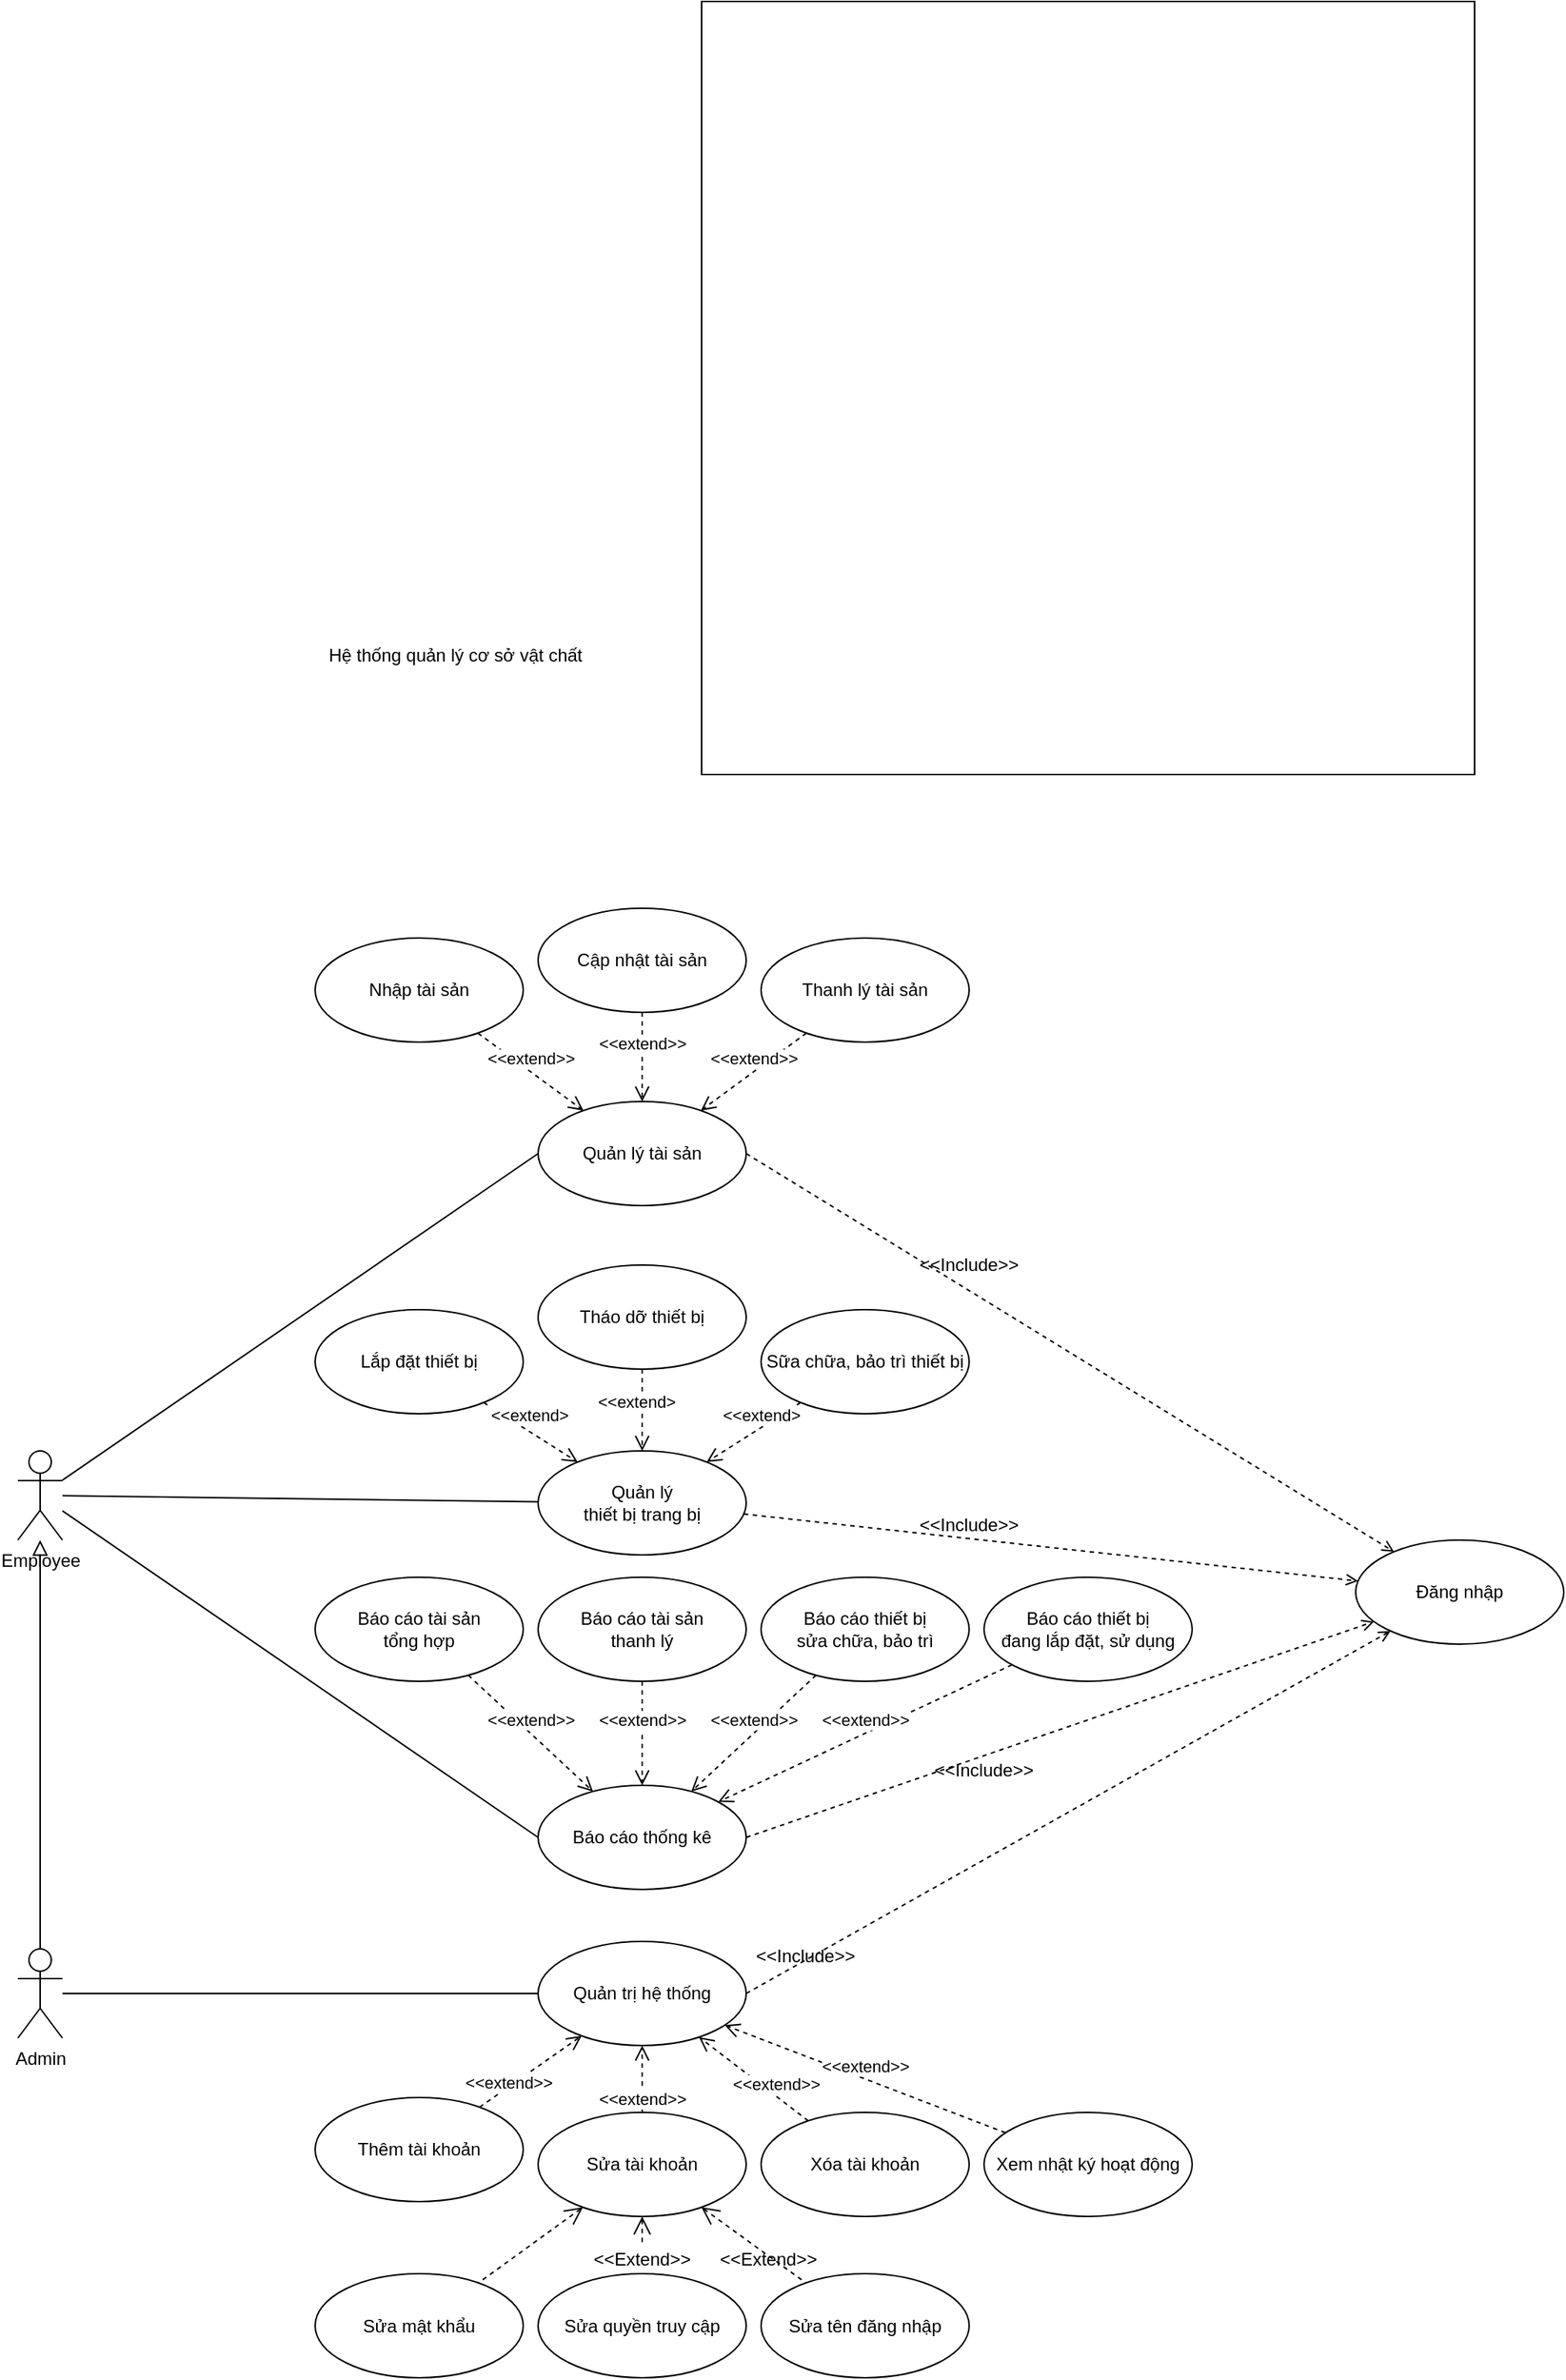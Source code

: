 <mxfile version="14.2.7" type="github" pages="5">
  <diagram id="dVXqkfpi9wXPAialBgrI" name="UC1">
    <mxGraphModel dx="1422" dy="1589" grid="1" gridSize="10" guides="1" tooltips="1" connect="1" arrows="1" fold="1" page="1" pageScale="1" pageWidth="1169" pageHeight="827" math="0" shadow="0">
      <root>
        <mxCell id="0" />
        <mxCell id="1" parent="0" />
        <mxCell id="hopFDyqIysUGQZ3eUbV3-37" value="" style="rounded=0;whiteSpace=wrap;html=1;fillColor=none;" parent="1" vertex="1">
          <mxGeometry x="560" y="-760" width="520" height="520" as="geometry" />
        </mxCell>
        <mxCell id="hopFDyqIysUGQZ3eUbV3-20" style="rounded=0;orthogonalLoop=1;jettySize=auto;html=1;entryX=0;entryY=0.5;entryDx=0;entryDy=0;startSize=6;endArrow=none;endFill=0;strokeWidth=1;" parent="1" source="hopFDyqIysUGQZ3eUbV3-1" target="hopFDyqIysUGQZ3eUbV3-12" edge="1">
          <mxGeometry relative="1" as="geometry" />
        </mxCell>
        <mxCell id="-otY0n_Lngo77KqHLbCn-20" style="edgeStyle=orthogonalEdgeStyle;rounded=0;orthogonalLoop=1;jettySize=auto;html=1;endArrow=block;endFill=0;endSize=8;" parent="1" source="hopFDyqIysUGQZ3eUbV3-1" target="hopFDyqIysUGQZ3eUbV3-2" edge="1">
          <mxGeometry relative="1" as="geometry" />
        </mxCell>
        <mxCell id="hopFDyqIysUGQZ3eUbV3-1" value="Admin" style="shape=umlActor;verticalLabelPosition=bottom;verticalAlign=top;html=1;outlineConnect=0;" parent="1" vertex="1">
          <mxGeometry x="100" y="550" width="30" height="60" as="geometry" />
        </mxCell>
        <mxCell id="hopFDyqIysUGQZ3eUbV3-22" style="edgeStyle=none;rounded=0;orthogonalLoop=1;jettySize=auto;html=1;startSize=6;endArrow=none;endFill=0;strokeWidth=1;entryX=0;entryY=0.5;entryDx=0;entryDy=0;" parent="1" source="hopFDyqIysUGQZ3eUbV3-2" target="hopFDyqIysUGQZ3eUbV3-15" edge="1">
          <mxGeometry relative="1" as="geometry">
            <mxPoint x="200" y="160" as="sourcePoint" />
          </mxGeometry>
        </mxCell>
        <mxCell id="hopFDyqIysUGQZ3eUbV3-2" value="Employee" style="shape=umlActor;verticalLabelPosition=bottom;verticalAlign=top;html=1;outlineConnect=0;" parent="1" vertex="1">
          <mxGeometry x="100" y="215" width="30" height="60" as="geometry" />
        </mxCell>
        <mxCell id="hopFDyqIysUGQZ3eUbV3-25" style="edgeStyle=none;rounded=0;orthogonalLoop=1;jettySize=auto;html=1;startSize=6;endArrow=open;endFill=0;strokeWidth=1;dashed=1;exitX=1;exitY=0.5;exitDx=0;exitDy=0;" parent="1" source="hopFDyqIysUGQZ3eUbV3-12" target="hopFDyqIysUGQZ3eUbV3-24" edge="1">
          <mxGeometry relative="1" as="geometry" />
        </mxCell>
        <mxCell id="hopFDyqIysUGQZ3eUbV3-12" value="Quản trị hệ thống" style="ellipse;whiteSpace=wrap;html=1;" parent="1" vertex="1">
          <mxGeometry x="450" y="545" width="140" height="70" as="geometry" />
        </mxCell>
        <mxCell id="hopFDyqIysUGQZ3eUbV3-28" style="edgeStyle=none;rounded=0;orthogonalLoop=1;jettySize=auto;html=1;dashed=1;startSize=6;endArrow=open;endFill=0;strokeWidth=1;exitX=1;exitY=0.5;exitDx=0;exitDy=0;" parent="1" source="hopFDyqIysUGQZ3eUbV3-16" target="hopFDyqIysUGQZ3eUbV3-24" edge="1">
          <mxGeometry relative="1" as="geometry">
            <mxPoint x="460" y="245" as="sourcePoint" />
          </mxGeometry>
        </mxCell>
        <mxCell id="hopFDyqIysUGQZ3eUbV3-29" style="edgeStyle=none;rounded=0;orthogonalLoop=1;jettySize=auto;html=1;dashed=1;startSize=6;endArrow=open;endFill=0;strokeWidth=1;exitX=1;exitY=0.5;exitDx=0;exitDy=0;" parent="1" source="hopFDyqIysUGQZ3eUbV3-15" target="hopFDyqIysUGQZ3eUbV3-24" edge="1">
          <mxGeometry relative="1" as="geometry" />
        </mxCell>
        <mxCell id="hopFDyqIysUGQZ3eUbV3-15" value="Báo cáo thống kê" style="ellipse;whiteSpace=wrap;html=1;" parent="1" vertex="1">
          <mxGeometry x="450" y="440" width="140" height="70" as="geometry" />
        </mxCell>
        <mxCell id="hopFDyqIysUGQZ3eUbV3-30" style="edgeStyle=none;rounded=0;orthogonalLoop=1;jettySize=auto;html=1;dashed=1;startSize=6;endArrow=open;endFill=0;strokeWidth=1;" parent="1" source="MF4lXxfoqrE4Y86R1bM0-13" target="hopFDyqIysUGQZ3eUbV3-24" edge="1">
          <mxGeometry relative="1" as="geometry">
            <mxPoint x="646" y="51" as="targetPoint" />
          </mxGeometry>
        </mxCell>
        <mxCell id="hopFDyqIysUGQZ3eUbV3-16" value="Quản lý tài sản" style="ellipse;whiteSpace=wrap;html=1;" parent="1" vertex="1">
          <mxGeometry x="450" y="-20" width="140" height="70" as="geometry" />
        </mxCell>
        <mxCell id="hopFDyqIysUGQZ3eUbV3-24" value="Đăng nhập" style="ellipse;whiteSpace=wrap;html=1;" parent="1" vertex="1">
          <mxGeometry x="1000" y="275" width="140" height="70" as="geometry" />
        </mxCell>
        <mxCell id="hopFDyqIysUGQZ3eUbV3-31" value="&amp;lt;&amp;lt;Include&amp;gt;&amp;gt;" style="text;html=1;strokeColor=none;fillColor=none;align=center;verticalAlign=middle;whiteSpace=wrap;rounded=0;" parent="1" vertex="1">
          <mxGeometry x="720" y="255" width="40" height="20" as="geometry" />
        </mxCell>
        <mxCell id="hopFDyqIysUGQZ3eUbV3-32" value="&amp;lt;&amp;lt;Include&amp;gt;&amp;gt;" style="text;html=1;strokeColor=none;fillColor=none;align=center;verticalAlign=middle;whiteSpace=wrap;rounded=0;" parent="1" vertex="1">
          <mxGeometry x="610" y="545" width="40" height="20" as="geometry" />
        </mxCell>
        <mxCell id="hopFDyqIysUGQZ3eUbV3-33" value="&amp;lt;&amp;lt;Include&amp;gt;&amp;gt;" style="text;html=1;strokeColor=none;fillColor=none;align=center;verticalAlign=middle;whiteSpace=wrap;rounded=0;" parent="1" vertex="1">
          <mxGeometry x="720" y="80" width="40" height="20" as="geometry" />
        </mxCell>
        <mxCell id="hopFDyqIysUGQZ3eUbV3-34" value="&amp;lt;&amp;lt;Include&amp;gt;&amp;gt;" style="text;html=1;strokeColor=none;fillColor=none;align=center;verticalAlign=middle;whiteSpace=wrap;rounded=0;" parent="1" vertex="1">
          <mxGeometry x="730" y="420" width="40" height="20" as="geometry" />
        </mxCell>
        <mxCell id="hopFDyqIysUGQZ3eUbV3-38" value="Hệ thống quản lý cơ sở vật chất" style="text;html=1;strokeColor=none;fillColor=none;align=center;verticalAlign=middle;whiteSpace=wrap;rounded=0;" parent="1" vertex="1">
          <mxGeometry x="280" y="-330" width="229" height="20" as="geometry" />
        </mxCell>
        <mxCell id="37WXP0a6L4Rm4VhgSl-j-1" value="" style="endArrow=none;html=1;strokeWidth=1;" parent="1" source="MF4lXxfoqrE4Y86R1bM0-13" target="hopFDyqIysUGQZ3eUbV3-2" edge="1">
          <mxGeometry width="50" height="50" relative="1" as="geometry">
            <mxPoint x="560" y="310" as="sourcePoint" />
            <mxPoint x="610" y="260" as="targetPoint" />
          </mxGeometry>
        </mxCell>
        <mxCell id="37WXP0a6L4Rm4VhgSl-j-2" value="" style="endArrow=none;html=1;strokeWidth=1;entryX=0;entryY=0.5;entryDx=0;entryDy=0;" parent="1" source="hopFDyqIysUGQZ3eUbV3-2" target="hopFDyqIysUGQZ3eUbV3-16" edge="1">
          <mxGeometry width="50" height="50" relative="1" as="geometry">
            <mxPoint x="560" y="310" as="sourcePoint" />
            <mxPoint x="610" y="260" as="targetPoint" />
          </mxGeometry>
        </mxCell>
        <mxCell id="MF4lXxfoqrE4Y86R1bM0-10" value="Lắp đặt thiết bị" style="ellipse;whiteSpace=wrap;html=1;fillColor=none;" vertex="1" parent="1">
          <mxGeometry x="300" y="120" width="140" height="70" as="geometry" />
        </mxCell>
        <mxCell id="MF4lXxfoqrE4Y86R1bM0-11" value="Tháo dỡ thiết bị" style="ellipse;whiteSpace=wrap;html=1;fillColor=none;" vertex="1" parent="1">
          <mxGeometry x="450" y="90" width="140" height="70" as="geometry" />
        </mxCell>
        <mxCell id="MF4lXxfoqrE4Y86R1bM0-12" value="Sữa chữa, bảo trì thiết bị" style="ellipse;whiteSpace=wrap;html=1;fillColor=none;" vertex="1" parent="1">
          <mxGeometry x="600" y="120" width="140" height="70" as="geometry" />
        </mxCell>
        <mxCell id="MF4lXxfoqrE4Y86R1bM0-13" value="Quản lý&lt;br&gt;thiết bị trang bị" style="ellipse;whiteSpace=wrap;html=1;fillColor=none;" vertex="1" parent="1">
          <mxGeometry x="450" y="215" width="140" height="70" as="geometry" />
        </mxCell>
        <mxCell id="MF4lXxfoqrE4Y86R1bM0-14" value="&amp;lt;&amp;lt;extend&amp;gt;" style="html=1;verticalAlign=bottom;endArrow=open;dashed=1;endSize=8;strokeWidth=1;" edge="1" parent="1" source="MF4lXxfoqrE4Y86R1bM0-10" target="MF4lXxfoqrE4Y86R1bM0-13">
          <mxGeometry x="-0.063" y="2" relative="1" as="geometry">
            <mxPoint x="886" y="45" as="sourcePoint" />
            <mxPoint x="806" y="45" as="targetPoint" />
            <mxPoint as="offset" />
          </mxGeometry>
        </mxCell>
        <mxCell id="MF4lXxfoqrE4Y86R1bM0-15" value="&amp;lt;&amp;lt;extend&amp;gt;" style="html=1;verticalAlign=bottom;endArrow=open;dashed=1;endSize=8;strokeWidth=1;" edge="1" parent="1" source="MF4lXxfoqrE4Y86R1bM0-11" target="MF4lXxfoqrE4Y86R1bM0-13">
          <mxGeometry x="0.1" y="-4" relative="1" as="geometry">
            <mxPoint x="685.464" y="4.218" as="sourcePoint" />
            <mxPoint x="556.618" y="65.824" as="targetPoint" />
            <mxPoint as="offset" />
          </mxGeometry>
        </mxCell>
        <mxCell id="MF4lXxfoqrE4Y86R1bM0-16" value="&amp;lt;&amp;lt;extend&amp;gt;" style="html=1;verticalAlign=bottom;endArrow=open;dashed=1;endSize=8;strokeWidth=1;" edge="1" parent="1" source="MF4lXxfoqrE4Y86R1bM0-12" target="MF4lXxfoqrE4Y86R1bM0-13">
          <mxGeometry x="-0.149" y="1" relative="1" as="geometry">
            <mxPoint x="666.999" y="75.893" as="sourcePoint" />
            <mxPoint x="574.962" y="83.996" as="targetPoint" />
            <mxPoint as="offset" />
          </mxGeometry>
        </mxCell>
        <mxCell id="0ResaBfyQyz5-bN7gWSB-1" value="Cập nhật&amp;nbsp;tài sản" style="ellipse;whiteSpace=wrap;html=1;fillColor=none;" vertex="1" parent="1">
          <mxGeometry x="450" y="-150" width="140" height="70" as="geometry" />
        </mxCell>
        <mxCell id="0ResaBfyQyz5-bN7gWSB-3" value="Nhập tài sản" style="ellipse;whiteSpace=wrap;html=1;fillColor=none;" vertex="1" parent="1">
          <mxGeometry x="300" y="-130" width="140" height="70" as="geometry" />
        </mxCell>
        <mxCell id="0ResaBfyQyz5-bN7gWSB-11" value="&amp;lt;&amp;lt;extend&amp;gt;&amp;gt;" style="html=1;verticalAlign=bottom;endArrow=open;dashed=1;endSize=8;strokeWidth=1;" edge="1" parent="1" source="0ResaBfyQyz5-bN7gWSB-3" target="hopFDyqIysUGQZ3eUbV3-16">
          <mxGeometry relative="1" as="geometry">
            <mxPoint x="1229.959" y="-59.291" as="sourcePoint" />
            <mxPoint x="840.368" y="16.406" as="targetPoint" />
          </mxGeometry>
        </mxCell>
        <mxCell id="0ResaBfyQyz5-bN7gWSB-12" value="&amp;lt;&amp;lt;extend&amp;gt;&amp;gt;" style="html=1;verticalAlign=bottom;endArrow=open;dashed=1;endSize=8;strokeWidth=1;" edge="1" parent="1" source="0ResaBfyQyz5-bN7gWSB-1" target="hopFDyqIysUGQZ3eUbV3-16">
          <mxGeometry relative="1" as="geometry">
            <mxPoint x="1229.959" y="-59.291" as="sourcePoint" />
            <mxPoint x="870" y="45" as="targetPoint" />
          </mxGeometry>
        </mxCell>
        <mxCell id="0ResaBfyQyz5-bN7gWSB-16" value="Thanh lý tài sản" style="ellipse;whiteSpace=wrap;html=1;" vertex="1" parent="1">
          <mxGeometry x="600" y="-130" width="140" height="70" as="geometry" />
        </mxCell>
        <mxCell id="0ResaBfyQyz5-bN7gWSB-17" value="&amp;lt;&amp;lt;extend&amp;gt;&amp;gt;" style="html=1;verticalAlign=bottom;endArrow=open;dashed=1;endSize=8;strokeWidth=1;" edge="1" parent="1" source="0ResaBfyQyz5-bN7gWSB-16" target="hopFDyqIysUGQZ3eUbV3-16">
          <mxGeometry relative="1" as="geometry">
            <mxPoint x="838.99" y="-117.841" as="sourcePoint" />
            <mxPoint x="740" y="-90" as="targetPoint" />
          </mxGeometry>
        </mxCell>
        <mxCell id="3wRSDiKSPTunIQoxWDFr-1" value="Báo cáo tài sản&lt;br&gt;tổng hợp" style="ellipse;whiteSpace=wrap;html=1;" vertex="1" parent="1">
          <mxGeometry x="300" y="300" width="140" height="70" as="geometry" />
        </mxCell>
        <mxCell id="3wRSDiKSPTunIQoxWDFr-2" value="Báo cáo tài sản&lt;br&gt;thanh lý" style="ellipse;whiteSpace=wrap;html=1;" vertex="1" parent="1">
          <mxGeometry x="450" y="300" width="140" height="70" as="geometry" />
        </mxCell>
        <mxCell id="3wRSDiKSPTunIQoxWDFr-3" value="Báo cáo thiết bị&lt;br&gt;sửa chữa, bảo trì" style="ellipse;whiteSpace=wrap;html=1;" vertex="1" parent="1">
          <mxGeometry x="600" y="300" width="140" height="70" as="geometry" />
        </mxCell>
        <mxCell id="3wRSDiKSPTunIQoxWDFr-4" value="Báo cáo thiết bị&lt;br&gt;đang lắp đặt, sử dụng" style="ellipse;whiteSpace=wrap;html=1;" vertex="1" parent="1">
          <mxGeometry x="750" y="300" width="140" height="70" as="geometry" />
        </mxCell>
        <mxCell id="3wRSDiKSPTunIQoxWDFr-5" value="&amp;lt;&amp;lt;extend&amp;gt;&amp;gt;" style="html=1;verticalAlign=bottom;endArrow=open;dashed=1;endSize=8;strokeWidth=1;" edge="1" source="3wRSDiKSPTunIQoxWDFr-1" parent="1" target="hopFDyqIysUGQZ3eUbV3-15">
          <mxGeometry relative="1" as="geometry">
            <mxPoint x="850" y="530" as="sourcePoint" />
            <mxPoint x="762.031" y="536.586" as="targetPoint" />
          </mxGeometry>
        </mxCell>
        <mxCell id="3wRSDiKSPTunIQoxWDFr-6" value="&amp;lt;&amp;lt;extend&amp;gt;&amp;gt;" style="html=1;verticalAlign=bottom;endArrow=open;dashed=1;endSize=8;strokeWidth=1;" edge="1" source="3wRSDiKSPTunIQoxWDFr-2" parent="1" target="hopFDyqIysUGQZ3eUbV3-15">
          <mxGeometry relative="1" as="geometry">
            <mxPoint x="979.645" y="439.313" as="sourcePoint" />
            <mxPoint x="524.631" y="430.103" as="targetPoint" />
          </mxGeometry>
        </mxCell>
        <mxCell id="3wRSDiKSPTunIQoxWDFr-7" value="&amp;lt;&amp;lt;extend&amp;gt;&amp;gt;" style="html=1;verticalAlign=bottom;endArrow=open;dashed=1;endSize=8;strokeWidth=1;" edge="1" source="3wRSDiKSPTunIQoxWDFr-3" parent="1" target="hopFDyqIysUGQZ3eUbV3-15">
          <mxGeometry relative="1" as="geometry">
            <mxPoint x="951.788" y="542.86" as="sourcePoint" />
            <mxPoint x="772.61" y="575.652" as="targetPoint" />
          </mxGeometry>
        </mxCell>
        <mxCell id="3wRSDiKSPTunIQoxWDFr-8" value="&amp;lt;&amp;lt;extend&amp;gt;&amp;gt;" style="html=1;verticalAlign=bottom;endArrow=open;dashed=1;endSize=8;strokeWidth=1;" edge="1" source="3wRSDiKSPTunIQoxWDFr-4" parent="1" target="hopFDyqIysUGQZ3eUbV3-15">
          <mxGeometry relative="1" as="geometry">
            <mxPoint x="957.34" y="629.398" as="sourcePoint" />
            <mxPoint x="755.555" y="586.574" as="targetPoint" />
          </mxGeometry>
        </mxCell>
        <mxCell id="8EHOwZvQ8PWQbiieDq23-14" style="edgeStyle=none;rounded=0;orthogonalLoop=1;jettySize=auto;html=1;dashed=1;endArrow=none;endFill=0;startArrow=open;startFill=0;startSize=10;" edge="1" source="8EHOwZvQ8PWQbiieDq23-26" target="8EHOwZvQ8PWQbiieDq23-17" parent="1">
          <mxGeometry relative="1" as="geometry" />
        </mxCell>
        <mxCell id="8EHOwZvQ8PWQbiieDq23-15" value="Xem nhật ký hoạt động" style="ellipse;whiteSpace=wrap;html=1;fillColor=none;" vertex="1" parent="1">
          <mxGeometry x="750" y="660" width="140" height="70" as="geometry" />
        </mxCell>
        <mxCell id="8EHOwZvQ8PWQbiieDq23-16" value="Thêm tài khoản" style="ellipse;whiteSpace=wrap;html=1;fillColor=none;" vertex="1" parent="1">
          <mxGeometry x="300" y="650" width="140" height="70" as="geometry" />
        </mxCell>
        <mxCell id="8EHOwZvQ8PWQbiieDq23-17" value="Sửa quyền truy cập" style="ellipse;whiteSpace=wrap;html=1;fillColor=none;" vertex="1" parent="1">
          <mxGeometry x="450" y="768.5" width="140" height="70" as="geometry" />
        </mxCell>
        <mxCell id="8EHOwZvQ8PWQbiieDq23-19" value="Sửa tài khoản" style="ellipse;whiteSpace=wrap;html=1;fillColor=none;" vertex="1" parent="1">
          <mxGeometry x="450" y="660" width="140" height="70" as="geometry" />
        </mxCell>
        <mxCell id="8EHOwZvQ8PWQbiieDq23-20" value="&amp;lt;&amp;lt;Extend&amp;gt;&amp;gt;" style="text;html=1;strokeColor=none;fillColor=none;align=center;verticalAlign=middle;whiteSpace=wrap;rounded=0;" vertex="1" parent="1">
          <mxGeometry x="585" y="748.5" width="40" height="20" as="geometry" />
        </mxCell>
        <mxCell id="8EHOwZvQ8PWQbiieDq23-21" value="Xóa tài khoản" style="ellipse;whiteSpace=wrap;html=1;fillColor=none;" vertex="1" parent="1">
          <mxGeometry x="600" y="660" width="140" height="70" as="geometry" />
        </mxCell>
        <mxCell id="8EHOwZvQ8PWQbiieDq23-22" value="Sửa mật khẩu" style="ellipse;whiteSpace=wrap;html=1;fillColor=none;" vertex="1" parent="1">
          <mxGeometry x="300" y="768.5" width="140" height="70" as="geometry" />
        </mxCell>
        <mxCell id="8EHOwZvQ8PWQbiieDq23-24" value="Sửa tên đăng nhập" style="ellipse;whiteSpace=wrap;html=1;fillColor=none;" vertex="1" parent="1">
          <mxGeometry x="600" y="768.5" width="140" height="70" as="geometry" />
        </mxCell>
        <mxCell id="8EHOwZvQ8PWQbiieDq23-25" value="" style="endArrow=none;html=1;strokeWidth=1;dashed=1;endFill=0;startArrow=open;startFill=0;startSize=10;" edge="1" source="8EHOwZvQ8PWQbiieDq23-19" target="8EHOwZvQ8PWQbiieDq23-24" parent="1">
          <mxGeometry width="50" height="50" relative="1" as="geometry">
            <mxPoint x="925.19" y="735" as="sourcePoint" />
            <mxPoint x="975.19" y="685" as="targetPoint" />
          </mxGeometry>
        </mxCell>
        <mxCell id="8EHOwZvQ8PWQbiieDq23-27" value="&amp;lt;&amp;lt;extend&amp;gt;&amp;gt;" style="html=1;verticalAlign=bottom;endArrow=open;dashed=1;endSize=8;strokeWidth=1;" edge="1" source="8EHOwZvQ8PWQbiieDq23-16" parent="1" target="hopFDyqIysUGQZ3eUbV3-12">
          <mxGeometry x="-0.534" y="-6" relative="1" as="geometry">
            <mxPoint x="965.19" y="805" as="sourcePoint" />
            <mxPoint x="650.003" y="723.112" as="targetPoint" />
            <mxPoint y="-1" as="offset" />
          </mxGeometry>
        </mxCell>
        <mxCell id="8EHOwZvQ8PWQbiieDq23-28" value="&amp;lt;&amp;lt;extend&amp;gt;&amp;gt;" style="html=1;verticalAlign=bottom;endArrow=open;dashed=1;endSize=8;strokeWidth=1;" edge="1" source="8EHOwZvQ8PWQbiieDq23-19" parent="1" target="hopFDyqIysUGQZ3eUbV3-12">
          <mxGeometry x="-1" relative="1" as="geometry">
            <mxPoint x="815.693" y="634.749" as="sourcePoint" />
            <mxPoint x="671.86" y="739.333" as="targetPoint" />
            <Array as="points">
              <mxPoint x="520" y="650" />
            </Array>
            <mxPoint as="offset" />
          </mxGeometry>
        </mxCell>
        <mxCell id="8EHOwZvQ8PWQbiieDq23-29" value="&amp;lt;&amp;lt;extend&amp;gt;&amp;gt;" style="html=1;verticalAlign=bottom;endArrow=open;dashed=1;endSize=8;strokeWidth=1;" edge="1" source="8EHOwZvQ8PWQbiieDq23-15" parent="1" target="hopFDyqIysUGQZ3eUbV3-12">
          <mxGeometry relative="1" as="geometry">
            <mxPoint x="797.42" y="728.763" as="sourcePoint" />
            <mxPoint x="669.636" y="763.663" as="targetPoint" />
          </mxGeometry>
        </mxCell>
        <mxCell id="8EHOwZvQ8PWQbiieDq23-30" value="&amp;lt;&amp;lt;extend&amp;gt;&amp;gt;" style="html=1;verticalAlign=bottom;endArrow=open;dashed=1;endSize=8;strokeWidth=1;" edge="1" source="8EHOwZvQ8PWQbiieDq23-21" parent="1" target="hopFDyqIysUGQZ3eUbV3-12">
          <mxGeometry x="-0.421" y="1" relative="1" as="geometry">
            <mxPoint x="802.317" y="818.113" as="sourcePoint" />
            <mxPoint x="650.003" y="776.888" as="targetPoint" />
            <mxPoint as="offset" />
          </mxGeometry>
        </mxCell>
        <mxCell id="8EHOwZvQ8PWQbiieDq23-31" style="edgeStyle=none;rounded=0;orthogonalLoop=1;jettySize=auto;html=1;dashed=1;endArrow=none;endFill=0;startArrow=open;startFill=0;startSize=10;" edge="1" parent="1" source="8EHOwZvQ8PWQbiieDq23-19" target="8EHOwZvQ8PWQbiieDq23-22">
          <mxGeometry relative="1" as="geometry">
            <mxPoint x="480.004" y="723.724" as="sourcePoint" />
            <mxPoint x="452.598" y="748.5" as="targetPoint" />
          </mxGeometry>
        </mxCell>
        <mxCell id="8EHOwZvQ8PWQbiieDq23-26" value="&amp;lt;&amp;lt;Extend&amp;gt;&amp;gt;" style="text;html=1;strokeColor=none;fillColor=none;align=center;verticalAlign=middle;whiteSpace=wrap;rounded=0;" vertex="1" parent="1">
          <mxGeometry x="500.0" y="748.5" width="40" height="20" as="geometry" />
        </mxCell>
        <mxCell id="vrG9gxquK8FZxVqSNckC-1" style="edgeStyle=none;rounded=0;orthogonalLoop=1;jettySize=auto;html=1;dashed=1;endArrow=none;endFill=0;startArrow=open;startFill=0;startSize=10;" edge="1" parent="1" source="8EHOwZvQ8PWQbiieDq23-19" target="8EHOwZvQ8PWQbiieDq23-26">
          <mxGeometry relative="1" as="geometry">
            <mxPoint x="520" y="730" as="sourcePoint" />
            <mxPoint x="520" y="768.5" as="targetPoint" />
          </mxGeometry>
        </mxCell>
      </root>
    </mxGraphModel>
  </diagram>
  <diagram id="IGF3EsUmBoyFUmp52A5r" name="QL tài sản">
    <mxGraphModel dx="1422" dy="762" grid="0" gridSize="10" guides="1" tooltips="1" connect="1" arrows="1" fold="1" page="1" pageScale="1" pageWidth="827" pageHeight="1169" math="0" shadow="0">
      <root>
        <mxCell id="8nXFH0JiOrz2kU0Iak2L-0" />
        <mxCell id="8nXFH0JiOrz2kU0Iak2L-1" parent="8nXFH0JiOrz2kU0Iak2L-0" />
        <mxCell id="8nXFH0JiOrz2kU0Iak2L-2" value="Lắp đặt thiết bị" style="ellipse;whiteSpace=wrap;html=1;fillColor=none;" parent="8nXFH0JiOrz2kU0Iak2L-1" vertex="1">
          <mxGeometry x="500" y="250" width="140" height="70" as="geometry" />
        </mxCell>
        <mxCell id="8nXFH0JiOrz2kU0Iak2L-3" value="Tháo dỡ thiết bị" style="ellipse;whiteSpace=wrap;html=1;fillColor=none;" parent="8nXFH0JiOrz2kU0Iak2L-1" vertex="1">
          <mxGeometry x="500" y="340" width="140" height="70" as="geometry" />
        </mxCell>
        <mxCell id="8nXFH0JiOrz2kU0Iak2L-4" value="Sữa chữa, bảo trì thiết bị" style="ellipse;whiteSpace=wrap;html=1;fillColor=none;" parent="8nXFH0JiOrz2kU0Iak2L-1" vertex="1">
          <mxGeometry x="500" y="430" width="140" height="70" as="geometry" />
        </mxCell>
        <mxCell id="8nXFH0JiOrz2kU0Iak2L-5" value="Quản lý tài sản" style="ellipse;whiteSpace=wrap;html=1;fillColor=none;" parent="8nXFH0JiOrz2kU0Iak2L-1" vertex="1">
          <mxGeometry x="274" y="385" width="140" height="70" as="geometry" />
        </mxCell>
        <mxCell id="8nXFH0JiOrz2kU0Iak2L-6" value="&amp;lt;&amp;lt;extend&amp;gt;" style="html=1;verticalAlign=bottom;endArrow=open;dashed=1;endSize=8;strokeWidth=1;" parent="8nXFH0JiOrz2kU0Iak2L-1" source="8nXFH0JiOrz2kU0Iak2L-2" target="8nXFH0JiOrz2kU0Iak2L-5" edge="1">
          <mxGeometry x="-0.063" y="2" relative="1" as="geometry">
            <mxPoint x="730" y="360" as="sourcePoint" />
            <mxPoint x="650" y="360" as="targetPoint" />
            <mxPoint as="offset" />
          </mxGeometry>
        </mxCell>
        <mxCell id="8nXFH0JiOrz2kU0Iak2L-7" value="&amp;lt;&amp;lt;extend&amp;gt;" style="html=1;verticalAlign=bottom;endArrow=open;dashed=1;endSize=8;strokeWidth=1;" parent="8nXFH0JiOrz2kU0Iak2L-1" source="8nXFH0JiOrz2kU0Iak2L-3" target="8nXFH0JiOrz2kU0Iak2L-5" edge="1">
          <mxGeometry x="0.1" y="-4" relative="1" as="geometry">
            <mxPoint x="529.464" y="319.218" as="sourcePoint" />
            <mxPoint x="400.618" y="380.824" as="targetPoint" />
            <mxPoint as="offset" />
          </mxGeometry>
        </mxCell>
        <mxCell id="8nXFH0JiOrz2kU0Iak2L-8" value="&amp;lt;&amp;lt;extend&amp;gt;" style="html=1;verticalAlign=bottom;endArrow=open;dashed=1;endSize=8;strokeWidth=1;exitX=0;exitY=0.5;exitDx=0;exitDy=0;" parent="8nXFH0JiOrz2kU0Iak2L-1" source="8nXFH0JiOrz2kU0Iak2L-4" target="8nXFH0JiOrz2kU0Iak2L-5" edge="1">
          <mxGeometry x="-0.249" y="-4" relative="1" as="geometry">
            <mxPoint x="510.999" y="390.893" as="sourcePoint" />
            <mxPoint x="418.962" y="398.996" as="targetPoint" />
            <mxPoint as="offset" />
          </mxGeometry>
        </mxCell>
        <mxCell id="vbhxtsgh-oYcn0MGXYFK-3" style="edgeStyle=orthogonalEdgeStyle;rounded=0;orthogonalLoop=1;jettySize=auto;html=1;endArrow=none;endFill=0;" parent="8nXFH0JiOrz2kU0Iak2L-1" source="8nXFH0JiOrz2kU0Iak2L-10" target="8nXFH0JiOrz2kU0Iak2L-5" edge="1">
          <mxGeometry relative="1" as="geometry" />
        </mxCell>
        <mxCell id="8nXFH0JiOrz2kU0Iak2L-10" value="Employee" style="shape=umlActor;verticalLabelPosition=bottom;verticalAlign=top;html=1;outlineConnect=0;fillColor=none;" parent="8nXFH0JiOrz2kU0Iak2L-1" vertex="1">
          <mxGeometry x="150" y="390" width="30" height="60" as="geometry" />
        </mxCell>
        <mxCell id="vbhxtsgh-oYcn0MGXYFK-4" value="Quản lý tài sản" style="text;html=1;strokeColor=none;fillColor=none;align=center;verticalAlign=middle;whiteSpace=wrap;rounded=0;" parent="8nXFH0JiOrz2kU0Iak2L-1" vertex="1">
          <mxGeometry x="382.5" y="210" width="125" height="20" as="geometry" />
        </mxCell>
        <mxCell id="guzOlh65M9-051MfSn9V-0" value="Tìm kiếm tài sản" style="ellipse;whiteSpace=wrap;html=1;" parent="8nXFH0JiOrz2kU0Iak2L-1" vertex="1">
          <mxGeometry x="500" y="515" width="140" height="70" as="geometry" />
        </mxCell>
        <mxCell id="guzOlh65M9-051MfSn9V-1" value="&amp;lt;&amp;lt;extend&amp;gt;" style="html=1;verticalAlign=bottom;endArrow=open;dashed=1;endSize=8;strokeWidth=1;exitX=0;exitY=0.5;exitDx=0;exitDy=0;" parent="8nXFH0JiOrz2kU0Iak2L-1" source="guzOlh65M9-051MfSn9V-0" target="8nXFH0JiOrz2kU0Iak2L-5" edge="1">
          <mxGeometry x="-0.249" y="-4" relative="1" as="geometry">
            <mxPoint x="526.9" y="452.194" as="sourcePoint" />
            <mxPoint x="423.148" y="407.778" as="targetPoint" />
            <mxPoint as="offset" />
          </mxGeometry>
        </mxCell>
      </root>
    </mxGraphModel>
  </diagram>
  <diagram id="-IxsUjIWY__YTiO2alqX" name="BCThongKe">
    <mxGraphModel dx="1422" dy="1931" grid="0" gridSize="10" guides="1" tooltips="1" connect="1" arrows="1" fold="1" page="1" pageScale="1" pageWidth="827" pageHeight="1169" math="0" shadow="0">
      <root>
        <mxCell id="qecP7PRHYcjF8Xf0-uvo-0" />
        <mxCell id="qecP7PRHYcjF8Xf0-uvo-1" parent="qecP7PRHYcjF8Xf0-uvo-0" />
        <mxCell id="raj28CaZX_jqwOknyR3C-2" value="" style="rounded=0;whiteSpace=wrap;html=1;fillColor=none;" parent="qecP7PRHYcjF8Xf0-uvo-1" vertex="1">
          <mxGeometry x="173" y="-466" width="490" height="450" as="geometry" />
        </mxCell>
        <mxCell id="qecP7PRHYcjF8Xf0-uvo-2" value="In sổ tài sản&lt;br&gt;lưu kho" style="ellipse;whiteSpace=wrap;html=1;" parent="qecP7PRHYcjF8Xf0-uvo-1" vertex="1">
          <mxGeometry x="494" y="140" width="140" height="70" as="geometry" />
        </mxCell>
        <mxCell id="qecP7PRHYcjF8Xf0-uvo-3" value="In sổ theo dõi &lt;br&gt;tài sản đổi trả, thanh lý" style="ellipse;whiteSpace=wrap;html=1;" parent="qecP7PRHYcjF8Xf0-uvo-1" vertex="1">
          <mxGeometry x="494" y="240" width="140" height="70" as="geometry" />
        </mxCell>
        <mxCell id="qecP7PRHYcjF8Xf0-uvo-4" value="In sổ theo dõi&lt;br&gt;tài sản sửa chữa, bảo trì" style="ellipse;whiteSpace=wrap;html=1;" parent="qecP7PRHYcjF8Xf0-uvo-1" vertex="1">
          <mxGeometry x="494" y="350" width="140" height="70" as="geometry" />
        </mxCell>
        <mxCell id="qecP7PRHYcjF8Xf0-uvo-5" value="In sổ theo dõi tài sản đang lắp đặt, sử dụng" style="ellipse;whiteSpace=wrap;html=1;" parent="qecP7PRHYcjF8Xf0-uvo-1" vertex="1">
          <mxGeometry x="494" y="450" width="140" height="70" as="geometry" />
        </mxCell>
        <mxCell id="qecP7PRHYcjF8Xf0-uvo-6" value="Báo cáo thống kê" style="ellipse;whiteSpace=wrap;html=1;fillColor=none;" parent="qecP7PRHYcjF8Xf0-uvo-1" vertex="1">
          <mxGeometry x="194" y="275" width="140" height="70" as="geometry" />
        </mxCell>
        <mxCell id="qecP7PRHYcjF8Xf0-uvo-7" value="&amp;lt;&amp;lt;extend&amp;gt;&amp;gt;" style="html=1;verticalAlign=bottom;endArrow=open;dashed=1;endSize=8;strokeWidth=1;" parent="qecP7PRHYcjF8Xf0-uvo-1" source="qecP7PRHYcjF8Xf0-uvo-2" target="qecP7PRHYcjF8Xf0-uvo-6" edge="1">
          <mxGeometry relative="1" as="geometry">
            <mxPoint x="404" y="280" as="sourcePoint" />
            <mxPoint x="324" y="280" as="targetPoint" />
          </mxGeometry>
        </mxCell>
        <mxCell id="qecP7PRHYcjF8Xf0-uvo-8" value="&amp;lt;&amp;lt;extend&amp;gt;&amp;gt;" style="html=1;verticalAlign=bottom;endArrow=open;dashed=1;endSize=8;strokeWidth=1;" parent="qecP7PRHYcjF8Xf0-uvo-1" source="qecP7PRHYcjF8Xf0-uvo-3" target="qecP7PRHYcjF8Xf0-uvo-6" edge="1">
          <mxGeometry relative="1" as="geometry">
            <mxPoint x="523.645" y="199.313" as="sourcePoint" />
            <mxPoint x="324.369" y="295.695" as="targetPoint" />
          </mxGeometry>
        </mxCell>
        <mxCell id="qecP7PRHYcjF8Xf0-uvo-9" value="&amp;lt;&amp;lt;extend&amp;gt;&amp;gt;" style="html=1;verticalAlign=bottom;endArrow=open;dashed=1;endSize=8;strokeWidth=1;" parent="qecP7PRHYcjF8Xf0-uvo-1" source="qecP7PRHYcjF8Xf0-uvo-4" target="qecP7PRHYcjF8Xf0-uvo-6" edge="1">
          <mxGeometry relative="1" as="geometry">
            <mxPoint x="505.788" y="292.86" as="sourcePoint" />
            <mxPoint x="342.193" y="312.098" as="targetPoint" />
          </mxGeometry>
        </mxCell>
        <mxCell id="qecP7PRHYcjF8Xf0-uvo-10" value="&amp;lt;&amp;lt;extend&amp;gt;&amp;gt;" style="html=1;verticalAlign=bottom;endArrow=open;dashed=1;endSize=8;strokeWidth=1;" parent="qecP7PRHYcjF8Xf0-uvo-1" source="qecP7PRHYcjF8Xf0-uvo-5" target="qecP7PRHYcjF8Xf0-uvo-6" edge="1">
          <mxGeometry relative="1" as="geometry">
            <mxPoint x="511.34" y="379.398" as="sourcePoint" />
            <mxPoint x="336.65" y="335.613" as="targetPoint" />
          </mxGeometry>
        </mxCell>
        <mxCell id="raj28CaZX_jqwOknyR3C-1" style="edgeStyle=orthogonalEdgeStyle;rounded=0;orthogonalLoop=1;jettySize=auto;html=1;endArrow=none;endFill=0;" parent="qecP7PRHYcjF8Xf0-uvo-1" source="raj28CaZX_jqwOknyR3C-0" target="qecP7PRHYcjF8Xf0-uvo-6" edge="1">
          <mxGeometry relative="1" as="geometry" />
        </mxCell>
        <mxCell id="raj28CaZX_jqwOknyR3C-0" value="Employee" style="shape=umlActor;verticalLabelPosition=bottom;verticalAlign=top;html=1;outlineConnect=0;" parent="qecP7PRHYcjF8Xf0-uvo-1" vertex="1">
          <mxGeometry x="60" y="280" width="30" height="60" as="geometry" />
        </mxCell>
        <mxCell id="raj28CaZX_jqwOknyR3C-3" value="Báo cáo thống kê" style="text;html=1;strokeColor=none;fillColor=none;align=center;verticalAlign=middle;whiteSpace=wrap;rounded=0;" parent="qecP7PRHYcjF8Xf0-uvo-1" vertex="1">
          <mxGeometry x="284" y="90" width="260" height="20" as="geometry" />
        </mxCell>
      </root>
    </mxGraphModel>
  </diagram>
  <diagram id="7EyZ27wmHecVhEe1ccXc" name="QL kho">
    <mxGraphModel dx="1422" dy="1931" grid="0" gridSize="10" guides="1" tooltips="1" connect="1" arrows="1" fold="1" page="1" pageScale="1" pageWidth="827" pageHeight="1169" math="0" shadow="0">
      <root>
        <mxCell id="V6m8ZGiipPO3ib2vbjC9-0" />
        <mxCell id="V6m8ZGiipPO3ib2vbjC9-1" parent="V6m8ZGiipPO3ib2vbjC9-0" />
        <mxCell id="V6m8ZGiipPO3ib2vbjC9-17" value="" style="rounded=0;whiteSpace=wrap;html=1;fillColor=none;" parent="V6m8ZGiipPO3ib2vbjC9-1" vertex="1">
          <mxGeometry x="8" y="-454" width="680" height="520" as="geometry" />
        </mxCell>
        <mxCell id="V6m8ZGiipPO3ib2vbjC9-2" value="Cập nhật&amp;nbsp;tài sản" style="ellipse;whiteSpace=wrap;html=1;fillColor=none;" parent="V6m8ZGiipPO3ib2vbjC9-1" vertex="1">
          <mxGeometry x="380" y="370" width="140" height="70" as="geometry" />
        </mxCell>
        <mxCell id="V6m8ZGiipPO3ib2vbjC9-3" value="Tìm kiếm tài sản" style="ellipse;whiteSpace=wrap;html=1;fillColor=none;" parent="V6m8ZGiipPO3ib2vbjC9-1" vertex="1">
          <mxGeometry x="380" y="530" width="140" height="70" as="geometry" />
        </mxCell>
        <mxCell id="V6m8ZGiipPO3ib2vbjC9-5" value="Nhập tài sản" style="ellipse;whiteSpace=wrap;html=1;fillColor=none;" parent="V6m8ZGiipPO3ib2vbjC9-1" vertex="1">
          <mxGeometry x="380" y="200" width="140" height="70" as="geometry" />
        </mxCell>
        <mxCell id="V6m8ZGiipPO3ib2vbjC9-6" value="Tài sản lỗi trả&lt;br&gt;về nhà cung ứng" style="ellipse;whiteSpace=wrap;html=1;fillColor=none;" parent="V6m8ZGiipPO3ib2vbjC9-1" vertex="1">
          <mxGeometry x="600" y="240" width="140" height="70" as="geometry" />
        </mxCell>
        <mxCell id="V6m8ZGiipPO3ib2vbjC9-7" value="Tài sản thanh lý" style="ellipse;whiteSpace=wrap;html=1;fillColor=none;" parent="V6m8ZGiipPO3ib2vbjC9-1" vertex="1">
          <mxGeometry x="600" y="370" width="140" height="70" as="geometry" />
        </mxCell>
        <mxCell id="V6m8ZGiipPO3ib2vbjC9-8" value="Sửa thông tin tài sản" style="ellipse;whiteSpace=wrap;html=1;fillColor=none;" parent="V6m8ZGiipPO3ib2vbjC9-1" vertex="1">
          <mxGeometry x="600" y="490" width="140" height="70" as="geometry" />
        </mxCell>
        <mxCell id="V6m8ZGiipPO3ib2vbjC9-9" value="&amp;lt;&amp;lt;extend&amp;gt;&amp;gt;" style="html=1;verticalAlign=bottom;endArrow=open;dashed=1;endSize=8;strokeWidth=1;" parent="V6m8ZGiipPO3ib2vbjC9-1" source="V6m8ZGiipPO3ib2vbjC9-7" target="V6m8ZGiipPO3ib2vbjC9-2" edge="1">
          <mxGeometry x="-0.011" y="-2" relative="1" as="geometry">
            <mxPoint x="620" y="370" as="sourcePoint" />
            <mxPoint x="540" y="370" as="targetPoint" />
            <mxPoint as="offset" />
          </mxGeometry>
        </mxCell>
        <mxCell id="V6m8ZGiipPO3ib2vbjC9-10" value="&amp;lt;&amp;lt;extend&amp;gt;&amp;gt;" style="html=1;verticalAlign=bottom;endArrow=open;dashed=1;endSize=8;strokeWidth=1;" parent="V6m8ZGiipPO3ib2vbjC9-1" source="V6m8ZGiipPO3ib2vbjC9-6" target="V6m8ZGiipPO3ib2vbjC9-2" edge="1">
          <mxGeometry relative="1" as="geometry">
            <mxPoint x="620" y="370" as="sourcePoint" />
            <mxPoint x="540" y="370" as="targetPoint" />
          </mxGeometry>
        </mxCell>
        <mxCell id="V6m8ZGiipPO3ib2vbjC9-11" value="&amp;lt;&amp;lt;extend&amp;gt;&amp;gt;" style="html=1;verticalAlign=bottom;endArrow=open;dashed=1;endSize=8;strokeWidth=1;" parent="V6m8ZGiipPO3ib2vbjC9-1" source="V6m8ZGiipPO3ib2vbjC9-8" target="V6m8ZGiipPO3ib2vbjC9-2" edge="1">
          <mxGeometry x="-0.251" y="-2" relative="1" as="geometry">
            <mxPoint x="620" y="370" as="sourcePoint" />
            <mxPoint x="540" y="370" as="targetPoint" />
            <mxPoint as="offset" />
          </mxGeometry>
        </mxCell>
        <mxCell id="V6m8ZGiipPO3ib2vbjC9-13" value="Quản lý kho" style="ellipse;whiteSpace=wrap;html=1;fillColor=none;" parent="V6m8ZGiipPO3ib2vbjC9-1" vertex="1">
          <mxGeometry x="140" y="370" width="140" height="70" as="geometry" />
        </mxCell>
        <mxCell id="V6m8ZGiipPO3ib2vbjC9-14" value="&amp;lt;&amp;lt;extend&amp;gt;&amp;gt;" style="html=1;verticalAlign=bottom;endArrow=open;dashed=1;endSize=8;strokeWidth=1;" parent="V6m8ZGiipPO3ib2vbjC9-1" source="V6m8ZGiipPO3ib2vbjC9-5" target="V6m8ZGiipPO3ib2vbjC9-13" edge="1">
          <mxGeometry relative="1" as="geometry">
            <mxPoint x="639.959" y="300.709" as="sourcePoint" />
            <mxPoint x="520.115" y="386.317" as="targetPoint" />
          </mxGeometry>
        </mxCell>
        <mxCell id="V6m8ZGiipPO3ib2vbjC9-15" value="&amp;lt;&amp;lt;extend&amp;gt;&amp;gt;" style="html=1;verticalAlign=bottom;endArrow=open;dashed=1;endSize=8;strokeWidth=1;" parent="V6m8ZGiipPO3ib2vbjC9-1" source="V6m8ZGiipPO3ib2vbjC9-2" target="V6m8ZGiipPO3ib2vbjC9-13" edge="1">
          <mxGeometry relative="1" as="geometry">
            <mxPoint x="639.959" y="300.709" as="sourcePoint" />
            <mxPoint x="310" y="500" as="targetPoint" />
          </mxGeometry>
        </mxCell>
        <mxCell id="V6m8ZGiipPO3ib2vbjC9-16" value="&amp;lt;&amp;lt;extend&amp;gt;&amp;gt;" style="html=1;verticalAlign=bottom;endArrow=open;dashed=1;endSize=8;strokeWidth=1;" parent="V6m8ZGiipPO3ib2vbjC9-1" source="V6m8ZGiipPO3ib2vbjC9-3" target="V6m8ZGiipPO3ib2vbjC9-13" edge="1">
          <mxGeometry relative="1" as="geometry">
            <mxPoint x="642.982" y="545.294" as="sourcePoint" />
            <mxPoint x="517.1" y="444.68" as="targetPoint" />
          </mxGeometry>
        </mxCell>
        <mxCell id="V6m8ZGiipPO3ib2vbjC9-18" value="Quản lý kho" style="text;html=1;strokeColor=none;fillColor=none;align=center;verticalAlign=middle;whiteSpace=wrap;rounded=0;" parent="V6m8ZGiipPO3ib2vbjC9-1" vertex="1">
          <mxGeometry x="337" y="130" width="206" height="20" as="geometry" />
        </mxCell>
        <mxCell id="V6m8ZGiipPO3ib2vbjC9-22" style="edgeStyle=orthogonalEdgeStyle;rounded=0;orthogonalLoop=1;jettySize=auto;html=1;endArrow=none;endFill=0;" parent="V6m8ZGiipPO3ib2vbjC9-1" source="V6m8ZGiipPO3ib2vbjC9-19" target="V6m8ZGiipPO3ib2vbjC9-13" edge="1">
          <mxGeometry relative="1" as="geometry" />
        </mxCell>
        <mxCell id="V6m8ZGiipPO3ib2vbjC9-19" value="Employee" style="shape=umlActor;verticalLabelPosition=bottom;verticalAlign=top;html=1;outlineConnect=0;fillColor=none;" parent="V6m8ZGiipPO3ib2vbjC9-1" vertex="1">
          <mxGeometry x="30" y="375" width="30" height="60" as="geometry" />
        </mxCell>
      </root>
    </mxGraphModel>
  </diagram>
  <diagram id="k4N4_XLobMEejDvjhO7o" name="QTHT">
    <mxGraphModel dx="1422" dy="1931" grid="0" gridSize="10" guides="1" tooltips="1" connect="1" arrows="1" fold="1" page="1" pageScale="1" pageWidth="827" pageHeight="1169" math="0" shadow="0">
      <root>
        <mxCell id="nov7QfUX4vIiQaIszh92-0" />
        <mxCell id="nov7QfUX4vIiQaIszh92-1" parent="nov7QfUX4vIiQaIszh92-0" />
        <mxCell id="nov7QfUX4vIiQaIszh92-20" value="" style="rounded=0;whiteSpace=wrap;html=1;fillColor=none;" parent="nov7QfUX4vIiQaIszh92-1" vertex="1">
          <mxGeometry x="86" y="-456" width="720" height="480" as="geometry" />
        </mxCell>
        <mxCell id="nov7QfUX4vIiQaIszh92-2" style="edgeStyle=none;rounded=0;orthogonalLoop=1;jettySize=auto;html=1;dashed=1;endArrow=none;endFill=0;startArrow=open;startFill=0;startSize=10;" parent="nov7QfUX4vIiQaIszh92-1" source="nov7QfUX4vIiQaIszh92-7" target="nov7QfUX4vIiQaIszh92-5" edge="1">
          <mxGeometry relative="1" as="geometry" />
        </mxCell>
        <mxCell id="nov7QfUX4vIiQaIszh92-3" value="Xem nhật ký hoạt động" style="ellipse;whiteSpace=wrap;html=1;fillColor=none;" parent="nov7QfUX4vIiQaIszh92-1" vertex="1">
          <mxGeometry x="394" y="323.5" width="140" height="70" as="geometry" />
        </mxCell>
        <mxCell id="nov7QfUX4vIiQaIszh92-4" value="Thêm tài khoản" style="ellipse;whiteSpace=wrap;html=1;fillColor=none;" parent="nov7QfUX4vIiQaIszh92-1" vertex="1">
          <mxGeometry x="394" y="120" width="140" height="70" as="geometry" />
        </mxCell>
        <mxCell id="nov7QfUX4vIiQaIszh92-5" value="Sửa quyền truy cập" style="ellipse;whiteSpace=wrap;html=1;fillColor=none;" parent="nov7QfUX4vIiQaIszh92-1" vertex="1">
          <mxGeometry x="634" y="240" width="140" height="70" as="geometry" />
        </mxCell>
        <mxCell id="nov7QfUX4vIiQaIszh92-6" value="&amp;lt;&amp;lt;Extend&amp;gt;&amp;gt;" style="text;html=1;strokeColor=none;fillColor=none;align=center;verticalAlign=middle;whiteSpace=wrap;rounded=0;" parent="nov7QfUX4vIiQaIszh92-1" vertex="1">
          <mxGeometry x="564" y="200" width="40" height="20" as="geometry" />
        </mxCell>
        <mxCell id="nov7QfUX4vIiQaIszh92-7" value="Sửa tài khoản" style="ellipse;whiteSpace=wrap;html=1;fillColor=none;" parent="nov7QfUX4vIiQaIszh92-1" vertex="1">
          <mxGeometry x="394" y="230" width="140" height="70" as="geometry" />
        </mxCell>
        <mxCell id="nov7QfUX4vIiQaIszh92-8" value="&amp;lt;&amp;lt;Extend&amp;gt;&amp;gt;" style="text;html=1;strokeColor=none;fillColor=none;align=center;verticalAlign=middle;whiteSpace=wrap;rounded=0;" parent="nov7QfUX4vIiQaIszh92-1" vertex="1">
          <mxGeometry x="574" y="250" width="40" height="20" as="geometry" />
        </mxCell>
        <mxCell id="nov7QfUX4vIiQaIszh92-9" value="Xóa tài khoản" style="ellipse;whiteSpace=wrap;html=1;fillColor=none;" parent="nov7QfUX4vIiQaIszh92-1" vertex="1">
          <mxGeometry x="394" y="420" width="140" height="70" as="geometry" />
        </mxCell>
        <mxCell id="nov7QfUX4vIiQaIszh92-10" value="Sửa mật khẩu" style="ellipse;whiteSpace=wrap;html=1;fillColor=none;" parent="nov7QfUX4vIiQaIszh92-1" vertex="1">
          <mxGeometry x="634" y="120" width="140" height="70" as="geometry" />
        </mxCell>
        <mxCell id="nov7QfUX4vIiQaIszh92-11" style="edgeStyle=none;rounded=0;orthogonalLoop=1;jettySize=auto;html=1;dashed=1;endArrow=none;endFill=0;startArrow=open;startFill=0;startSize=10;" parent="nov7QfUX4vIiQaIszh92-1" source="nov7QfUX4vIiQaIszh92-7" target="nov7QfUX4vIiQaIszh92-10" edge="1">
          <mxGeometry relative="1" as="geometry">
            <mxPoint x="501.651" y="200.002" as="sourcePoint" />
            <mxPoint x="616.35" y="228.778" as="targetPoint" />
          </mxGeometry>
        </mxCell>
        <mxCell id="nov7QfUX4vIiQaIszh92-12" value="Sửa tên đăng nhập" style="ellipse;whiteSpace=wrap;html=1;fillColor=none;" parent="nov7QfUX4vIiQaIszh92-1" vertex="1">
          <mxGeometry x="634" y="350" width="140" height="70" as="geometry" />
        </mxCell>
        <mxCell id="nov7QfUX4vIiQaIszh92-13" value="" style="endArrow=none;html=1;strokeWidth=1;dashed=1;endFill=0;startArrow=open;startFill=0;startSize=10;" parent="nov7QfUX4vIiQaIszh92-1" source="nov7QfUX4vIiQaIszh92-7" target="nov7QfUX4vIiQaIszh92-12" edge="1">
          <mxGeometry width="50" height="50" relative="1" as="geometry">
            <mxPoint x="534" y="290" as="sourcePoint" />
            <mxPoint x="584" y="240" as="targetPoint" />
          </mxGeometry>
        </mxCell>
        <mxCell id="nov7QfUX4vIiQaIszh92-14" value="&amp;lt;&amp;lt;Extend&amp;gt;&amp;gt;" style="text;html=1;strokeColor=none;fillColor=none;align=center;verticalAlign=middle;whiteSpace=wrap;rounded=0;" parent="nov7QfUX4vIiQaIszh92-1" vertex="1">
          <mxGeometry x="574" y="323.5" width="40" height="20" as="geometry" />
        </mxCell>
        <mxCell id="nov7QfUX4vIiQaIszh92-15" value="Quản trị hệ thống" style="ellipse;whiteSpace=wrap;html=1;fillColor=none;" parent="nov7QfUX4vIiQaIszh92-1" vertex="1">
          <mxGeometry x="144" y="270" width="140" height="70" as="geometry" />
        </mxCell>
        <mxCell id="nov7QfUX4vIiQaIszh92-16" value="&amp;lt;&amp;lt;extend&amp;gt;&amp;gt;" style="html=1;verticalAlign=bottom;endArrow=open;dashed=1;endSize=8;strokeWidth=1;" parent="nov7QfUX4vIiQaIszh92-1" source="nov7QfUX4vIiQaIszh92-4" target="nov7QfUX4vIiQaIszh92-15" edge="1">
          <mxGeometry relative="1" as="geometry">
            <mxPoint x="574" y="360" as="sourcePoint" />
            <mxPoint x="494" y="360" as="targetPoint" />
          </mxGeometry>
        </mxCell>
        <mxCell id="nov7QfUX4vIiQaIszh92-17" value="&amp;lt;&amp;lt;extend&amp;gt;&amp;gt;" style="html=1;verticalAlign=bottom;endArrow=open;dashed=1;endSize=8;strokeWidth=1;" parent="nov7QfUX4vIiQaIszh92-1" source="nov7QfUX4vIiQaIszh92-7" target="nov7QfUX4vIiQaIszh92-15" edge="1">
          <mxGeometry relative="1" as="geometry">
            <mxPoint x="424.503" y="189.749" as="sourcePoint" />
            <mxPoint x="223.497" y="290.251" as="targetPoint" />
          </mxGeometry>
        </mxCell>
        <mxCell id="nov7QfUX4vIiQaIszh92-18" value="&amp;lt;&amp;lt;extend&amp;gt;&amp;gt;" style="html=1;verticalAlign=bottom;endArrow=open;dashed=1;endSize=8;strokeWidth=1;" parent="nov7QfUX4vIiQaIszh92-1" source="nov7QfUX4vIiQaIszh92-3" target="nov7QfUX4vIiQaIszh92-15" edge="1">
          <mxGeometry relative="1" as="geometry">
            <mxPoint x="406.23" y="283.763" as="sourcePoint" />
            <mxPoint x="241.636" y="305.982" as="targetPoint" />
          </mxGeometry>
        </mxCell>
        <mxCell id="nov7QfUX4vIiQaIszh92-19" value="&amp;lt;&amp;lt;extend&amp;gt;&amp;gt;" style="html=1;verticalAlign=bottom;endArrow=open;dashed=1;endSize=8;strokeWidth=1;" parent="nov7QfUX4vIiQaIszh92-1" source="nov7QfUX4vIiQaIszh92-9" target="nov7QfUX4vIiQaIszh92-15" edge="1">
          <mxGeometry relative="1" as="geometry">
            <mxPoint x="411.127" y="373.113" as="sourcePoint" />
            <mxPoint x="236.942" y="330.316" as="targetPoint" />
          </mxGeometry>
        </mxCell>
        <mxCell id="nov7QfUX4vIiQaIszh92-22" style="edgeStyle=orthogonalEdgeStyle;rounded=0;orthogonalLoop=1;jettySize=auto;html=1;endArrow=none;endFill=0;" parent="nov7QfUX4vIiQaIszh92-1" source="nov7QfUX4vIiQaIszh92-21" target="nov7QfUX4vIiQaIszh92-15" edge="1">
          <mxGeometry relative="1" as="geometry" />
        </mxCell>
        <mxCell id="nov7QfUX4vIiQaIszh92-21" value="Admin" style="shape=umlActor;verticalLabelPosition=bottom;verticalAlign=top;html=1;outlineConnect=0;fillColor=none;" parent="nov7QfUX4vIiQaIszh92-1" vertex="1">
          <mxGeometry x="14" y="275" width="30" height="60" as="geometry" />
        </mxCell>
      </root>
    </mxGraphModel>
  </diagram>
</mxfile>
